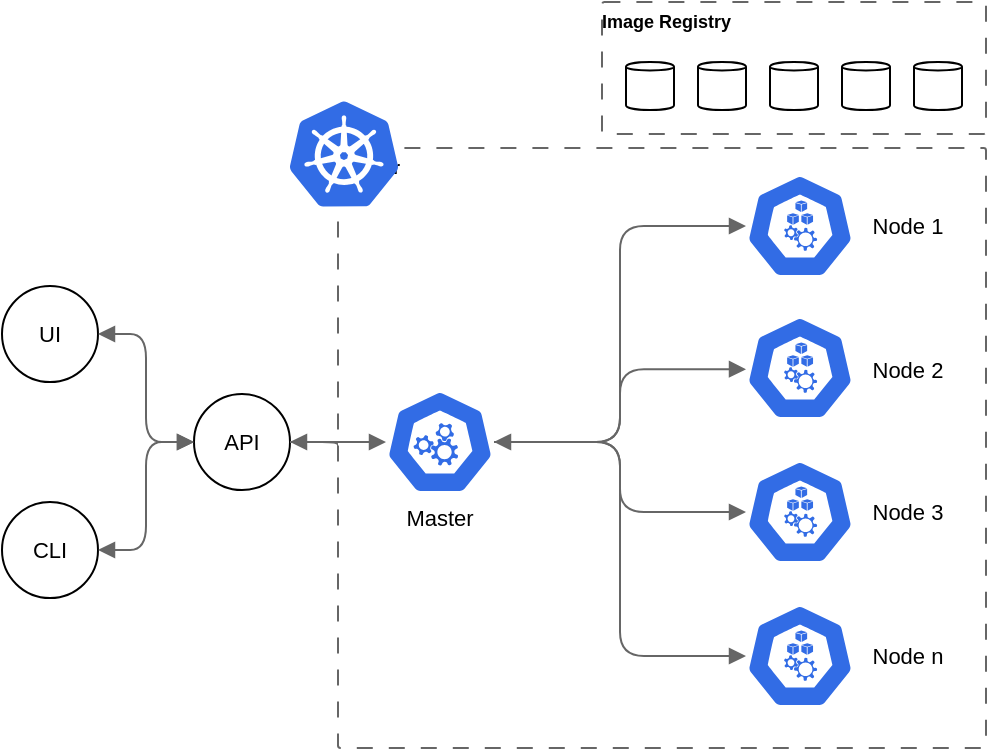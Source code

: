 <mxfile version="13.6.2" type="github" pages="3">
  <diagram id="JOhjr3Lfif6WvJtH822z" name="Cluster">
    <mxGraphModel dx="1045" dy="773" grid="1" gridSize="10" guides="1" tooltips="1" connect="1" arrows="1" fold="1" page="1" pageScale="1" pageWidth="827" pageHeight="1169" math="0" shadow="0">
      <root>
        <mxCell id="0" />
        <mxCell id="1" parent="0" />
        <UserObject label="" lucidchartObjectId="TRJpk5~NUhsv" id="7WA0bSK7KaruBprr8sJD-32">
          <mxCell style="html=1;jettySize=18;fontSize=11;strokeColor=#666666;strokeOpacity=100;rounded=1;arcSize=24;edgeStyle=orthogonalEdgeStyle;startArrow=block;endFill=1;;endArrow=block;endFill=1;;exitX=1.013;exitY=0.5;exitPerimeter=1;entryX=0.014;entryY=0.555;entryPerimeter=1;" edge="1" parent="1" source="7WA0bSK7KaruBprr8sJD-57" target="7WA0bSK7KaruBprr8sJD-42">
            <mxGeometry width="100" height="100" relative="1" as="geometry">
              <Array as="points" />
            </mxGeometry>
          </mxCell>
        </UserObject>
        <mxCell id="7WA0bSK7KaruBprr8sJD-33" value="" style="group;dropTarget=0;" vertex="1" parent="1">
          <mxGeometry x="440" y="140" width="192" height="66" as="geometry" />
        </mxCell>
        <UserObject label="Image Registry" lucidchartObjectId="zMJpkAQlaZlX" id="7WA0bSK7KaruBprr8sJD-34">
          <mxCell style="html=1;whiteSpace=wrap;fontSize=9;fontColor=#000000;fontStyle=1;align=left;spacing=0;verticalAlign=top;strokeColor=#666666;strokeOpacity=100;fillOpacity=100;rounded=1;absoluteArcSize=1;arcSize=2.4;fillColor=#ffffff;dashed=1;dashPattern=8 8;" vertex="1" zOrder="1" parent="7WA0bSK7KaruBprr8sJD-33">
            <mxGeometry width="192" height="66" as="geometry" />
          </mxCell>
        </UserObject>
        <UserObject label="" lucidchartObjectId="APJpi1zEZkCo" id="7WA0bSK7KaruBprr8sJD-35">
          <mxCell style="html=1;whiteSpace=wrap;shape=cylinder;size=0.1;anchorPointDirection=0;boundedLbl=1;;fontSize=11;spacing=3;strokeOpacity=100;" vertex="1" zOrder="2" parent="7WA0bSK7KaruBprr8sJD-33">
            <mxGeometry x="12" y="30" width="24" height="24" as="geometry" />
          </mxCell>
        </UserObject>
        <UserObject label="" lucidchartObjectId="6PJpaTvGZrqx" id="7WA0bSK7KaruBprr8sJD-36">
          <mxCell style="html=1;whiteSpace=wrap;shape=cylinder;size=0.1;anchorPointDirection=0;boundedLbl=1;;fontSize=11;spacing=3;strokeOpacity=100;" vertex="1" zOrder="3" parent="7WA0bSK7KaruBprr8sJD-33">
            <mxGeometry x="48" y="30" width="24" height="24" as="geometry" />
          </mxCell>
        </UserObject>
        <UserObject label="" lucidchartObjectId="8PJpG4lbnV4t" id="7WA0bSK7KaruBprr8sJD-37">
          <mxCell style="html=1;whiteSpace=wrap;shape=cylinder;size=0.1;anchorPointDirection=0;boundedLbl=1;;fontSize=11;spacing=3;strokeOpacity=100;" vertex="1" zOrder="4" parent="7WA0bSK7KaruBprr8sJD-33">
            <mxGeometry x="84" y="30" width="24" height="24" as="geometry" />
          </mxCell>
        </UserObject>
        <UserObject label="" lucidchartObjectId="-PJpPQWk1_~T" id="7WA0bSK7KaruBprr8sJD-38">
          <mxCell style="html=1;whiteSpace=wrap;shape=cylinder;size=0.1;anchorPointDirection=0;boundedLbl=1;;fontSize=11;spacing=3;strokeOpacity=100;" vertex="1" zOrder="5" parent="7WA0bSK7KaruBprr8sJD-33">
            <mxGeometry x="120" y="30" width="24" height="24" as="geometry" />
          </mxCell>
        </UserObject>
        <UserObject label="" lucidchartObjectId="aQJpt1hcKGdF" id="7WA0bSK7KaruBprr8sJD-39">
          <mxCell style="html=1;whiteSpace=wrap;shape=cylinder;size=0.1;anchorPointDirection=0;boundedLbl=1;;fontSize=11;spacing=3;strokeOpacity=100;" vertex="1" zOrder="6" parent="7WA0bSK7KaruBprr8sJD-33">
            <mxGeometry x="156" y="30" width="24" height="24" as="geometry" />
          </mxCell>
        </UserObject>
        <mxCell id="7WA0bSK7KaruBprr8sJD-40" value="" style="group;dropTarget=0;" vertex="1" parent="1">
          <mxGeometry x="284" y="189" width="348" height="324" as="geometry" />
        </mxCell>
        <UserObject label="          Cluster" lucidchartObjectId="hDJpae9wXbiD" id="7WA0bSK7KaruBprr8sJD-41">
          <mxCell style="html=1;whiteSpace=wrap;fontSize=9;fontColor=#000000;fontStyle=1;align=left;spacing=0;verticalAlign=top;strokeColor=#666666;strokeOpacity=100;fillOpacity=100;rounded=1;absoluteArcSize=1;arcSize=2.4;fillColor=#ffffff;dashed=1;dashPattern=8 8;" vertex="1" zOrder="34.188" parent="7WA0bSK7KaruBprr8sJD-40">
            <mxGeometry x="24" y="24" width="324" height="300" as="geometry" />
          </mxCell>
        </UserObject>
        <UserObject label="Master" lucidchartObjectId="zHtp-mrmI8O2" id="7WA0bSK7KaruBprr8sJD-42">
          <mxCell style="html=1;whiteSpace=wrap;html=1;verticalLabelPosition=bottom;verticalAlign=top;strokeColor=none;shape=mxgraph.kubernetes.icon;prIcon=master;fontSize=11;fontColor=#000000;spacing=0;strokeOpacity=100;fillColor=#326ce5;" vertex="1" zOrder="34.375" parent="7WA0bSK7KaruBprr8sJD-40">
            <mxGeometry x="48" y="144" width="54" height="54" as="geometry" />
          </mxCell>
        </UserObject>
        <UserObject label="" lucidchartObjectId="KHtp.beut2pS" id="7WA0bSK7KaruBprr8sJD-43">
          <mxCell style="html=1;whiteSpace=wrap;html=1;verticalLabelPosition=bottom;verticalAlign=top;strokeColor=none;shape=mxgraph.kubernetes.icon;prIcon=node;fontSize=11;spacing=0;strokeOpacity=100;fillColor=#326ce5;" vertex="1" zOrder="34.562" parent="7WA0bSK7KaruBprr8sJD-40">
            <mxGeometry x="228" y="36" width="54" height="54" as="geometry" />
          </mxCell>
        </UserObject>
        <UserObject label="" lucidchartObjectId="MHtpjBz_C8dp" id="7WA0bSK7KaruBprr8sJD-44">
          <mxCell style="html=1;whiteSpace=wrap;html=1;verticalLabelPosition=bottom;verticalAlign=top;strokeColor=none;shape=mxgraph.kubernetes.icon;prIcon=node;fontSize=11;spacing=0;strokeOpacity=100;fillColor=#326ce5;" vertex="1" zOrder="34.75" parent="7WA0bSK7KaruBprr8sJD-40">
            <mxGeometry x="228" y="107" width="54" height="54" as="geometry" />
          </mxCell>
        </UserObject>
        <UserObject label="" lucidchartObjectId="THtpI1unQKGh" id="7WA0bSK7KaruBprr8sJD-45">
          <mxCell style="html=1;whiteSpace=wrap;html=1;verticalLabelPosition=bottom;verticalAlign=top;strokeColor=none;shape=mxgraph.kubernetes.icon;prIcon=node;fontSize=11;spacing=0;strokeOpacity=100;fillColor=#326ce5;" vertex="1" zOrder="34.938" parent="7WA0bSK7KaruBprr8sJD-40">
            <mxGeometry x="228" y="179" width="54" height="54" as="geometry" />
          </mxCell>
        </UserObject>
        <UserObject label="" lucidchartObjectId="ZHtpbuuVMzPv" id="7WA0bSK7KaruBprr8sJD-46">
          <mxCell style="html=1;whiteSpace=wrap;html=1;verticalLabelPosition=bottom;verticalAlign=top;strokeColor=none;shape=mxgraph.kubernetes.icon;prIcon=node;fontSize=11;spacing=0;strokeOpacity=100;fillColor=#326ce5;" vertex="1" zOrder="35.125" parent="7WA0bSK7KaruBprr8sJD-40">
            <mxGeometry x="228" y="251" width="54" height="54" as="geometry" />
          </mxCell>
        </UserObject>
        <UserObject label="" lucidchartObjectId="oKtpfC1CBBx-" id="7WA0bSK7KaruBprr8sJD-47">
          <mxCell style="html=1;whiteSpace=wrap;aspect=fixed;html=1;align=center;image;image=img/lib/mscae/Kubernetes.svg;fontSize=11;spacing=0;strokeOpacity=100;fillColor=#326ce5;" vertex="1" zOrder="36.062" parent="7WA0bSK7KaruBprr8sJD-40">
            <mxGeometry width="54" height="54" as="geometry" />
          </mxCell>
        </UserObject>
        <UserObject label="Node 1" lucidchartObjectId="RKJpvu0ciR.q" id="7WA0bSK7KaruBprr8sJD-48">
          <mxCell style="html=1;whiteSpace=wrap;;fontSize=11;fontColor=#000000;spacing=3;strokeOpacity=0;fillOpacity=0;fillColor=#ffffff;" vertex="1" zOrder="36.25" parent="7WA0bSK7KaruBprr8sJD-40">
            <mxGeometry x="282" y="45" width="54" height="36" as="geometry" />
          </mxCell>
        </UserObject>
        <UserObject label="Node 2" lucidchartObjectId="-KJp4UH4CZ2P" id="7WA0bSK7KaruBprr8sJD-49">
          <mxCell style="html=1;whiteSpace=wrap;;fontSize=11;fontColor=#000000;spacing=3;strokeOpacity=0;fillOpacity=0;fillColor=#ffffff;" vertex="1" zOrder="36.438" parent="7WA0bSK7KaruBprr8sJD-40">
            <mxGeometry x="282" y="117" width="54" height="36" as="geometry" />
          </mxCell>
        </UserObject>
        <UserObject label="Node 3" lucidchartObjectId="dLJpw47FRdbF" id="7WA0bSK7KaruBprr8sJD-50">
          <mxCell style="html=1;whiteSpace=wrap;;fontSize=11;fontColor=#000000;spacing=3;strokeOpacity=0;fillOpacity=0;fillColor=#ffffff;" vertex="1" zOrder="36.625" parent="7WA0bSK7KaruBprr8sJD-40">
            <mxGeometry x="282" y="188" width="54" height="36" as="geometry" />
          </mxCell>
        </UserObject>
        <UserObject label="Node n" lucidchartObjectId="kLJplEm3OvUf" id="7WA0bSK7KaruBprr8sJD-51">
          <mxCell style="html=1;whiteSpace=wrap;;fontSize=11;fontColor=#000000;spacing=3;strokeOpacity=0;fillOpacity=0;fillColor=#ffffff;" vertex="1" zOrder="36.812" parent="7WA0bSK7KaruBprr8sJD-40">
            <mxGeometry x="282" y="260" width="54" height="36" as="geometry" />
          </mxCell>
        </UserObject>
        <UserObject label="" lucidchartObjectId="pJtpK7apb8t0" id="7WA0bSK7KaruBprr8sJD-52">
          <mxCell style="html=1;jettySize=18;fontSize=11;strokeColor=#666666;strokeOpacity=100;rounded=1;arcSize=24;edgeStyle=orthogonalEdgeStyle;startArrow=none;;endArrow=block;endFill=1;;exitX=0.974;exitY=0.5;exitPerimeter=1;entryX=0.026;entryY=0.5;entryPerimeter=1;" edge="1" parent="7WA0bSK7KaruBprr8sJD-40" source="7WA0bSK7KaruBprr8sJD-42" target="7WA0bSK7KaruBprr8sJD-43">
            <mxGeometry width="100" height="100" relative="1" as="geometry">
              <Array as="points" />
            </mxGeometry>
          </mxCell>
        </UserObject>
        <UserObject label="" lucidchartObjectId="tJtpZrGkem~d" id="7WA0bSK7KaruBprr8sJD-53">
          <mxCell style="html=1;jettySize=18;fontSize=11;strokeColor=#666666;strokeOpacity=100;rounded=1;arcSize=24;edgeStyle=orthogonalEdgeStyle;startArrow=none;;endArrow=block;endFill=1;;exitX=0.974;exitY=0.5;exitPerimeter=1;entryX=0.026;entryY=0.5;entryPerimeter=1;" edge="1" parent="7WA0bSK7KaruBprr8sJD-40" source="7WA0bSK7KaruBprr8sJD-42" target="7WA0bSK7KaruBprr8sJD-46">
            <mxGeometry width="100" height="100" relative="1" as="geometry">
              <Array as="points" />
            </mxGeometry>
          </mxCell>
        </UserObject>
        <UserObject label="" lucidchartObjectId="zJtp.fug0KCa" id="7WA0bSK7KaruBprr8sJD-54">
          <mxCell style="html=1;jettySize=18;fontSize=11;strokeColor=#666666;strokeOpacity=100;rounded=1;arcSize=24;edgeStyle=orthogonalEdgeStyle;startArrow=none;;endArrow=block;endFill=1;;exitX=0.974;exitY=0.5;exitPerimeter=1;entryX=0.024;entryY=0.511;entryPerimeter=1;" edge="1" parent="7WA0bSK7KaruBprr8sJD-40" source="7WA0bSK7KaruBprr8sJD-42" target="7WA0bSK7KaruBprr8sJD-44">
            <mxGeometry width="100" height="100" relative="1" as="geometry">
              <Array as="points" />
            </mxGeometry>
          </mxCell>
        </UserObject>
        <UserObject label="" lucidchartObjectId="DJtpYOTam2di" id="7WA0bSK7KaruBprr8sJD-55">
          <mxCell style="html=1;jettySize=18;fontSize=11;strokeColor=#666666;strokeOpacity=100;rounded=1;arcSize=24;edgeStyle=orthogonalEdgeStyle;startArrow=block;endFill=1;;endArrow=block;endFill=1;;exitX=0.974;exitY=0.5;exitPerimeter=1;entryX=0.026;entryY=0.5;entryPerimeter=1;" edge="1" parent="7WA0bSK7KaruBprr8sJD-40" source="7WA0bSK7KaruBprr8sJD-42" target="7WA0bSK7KaruBprr8sJD-45">
            <mxGeometry width="100" height="100" relative="1" as="geometry">
              <Array as="points" />
            </mxGeometry>
          </mxCell>
        </UserObject>
        <mxCell id="7WA0bSK7KaruBprr8sJD-56" value="" style="group;dropTarget=0;" vertex="1" parent="1">
          <mxGeometry x="140" y="282" width="144" height="156" as="geometry" />
        </mxCell>
        <UserObject label="API" lucidchartObjectId="cRJpIM-K7tqe" id="7WA0bSK7KaruBprr8sJD-57">
          <mxCell style="html=1;whiteSpace=wrap;ellipse;fontSize=11;fontColor=#000000;spacing=3;strokeOpacity=100;" vertex="1" zOrder="25" parent="7WA0bSK7KaruBprr8sJD-56">
            <mxGeometry x="96" y="54" width="48" height="48" as="geometry" />
          </mxCell>
        </UserObject>
        <UserObject label="CLI" lucidchartObjectId="OSJpoSZvVDsX" id="7WA0bSK7KaruBprr8sJD-58">
          <mxCell style="html=1;whiteSpace=wrap;ellipse;fontSize=11;fontColor=#000000;spacing=3;strokeOpacity=100;" vertex="1" zOrder="30" parent="7WA0bSK7KaruBprr8sJD-56">
            <mxGeometry y="108" width="48" height="48" as="geometry" />
          </mxCell>
        </UserObject>
        <UserObject label="UI" lucidchartObjectId="0SJpCO2yBjn5" id="7WA0bSK7KaruBprr8sJD-59">
          <mxCell style="html=1;whiteSpace=wrap;ellipse;fontSize=11;fontColor=#000000;spacing=3;strokeOpacity=100;" vertex="1" zOrder="31" parent="7WA0bSK7KaruBprr8sJD-56">
            <mxGeometry width="48" height="48" as="geometry" />
          </mxCell>
        </UserObject>
        <UserObject label="" lucidchartObjectId="kTJp8uRZ4zXm" id="7WA0bSK7KaruBprr8sJD-60">
          <mxCell style="html=1;jettySize=18;fontSize=11;strokeColor=#666666;strokeOpacity=100;rounded=1;arcSize=24;edgeStyle=orthogonalEdgeStyle;startArrow=block;endFill=1;;endArrow=block;endFill=1;;exitX=-0.013;exitY=0.5;exitPerimeter=1;entryX=1.013;entryY=0.5;entryPerimeter=1;" edge="1" parent="7WA0bSK7KaruBprr8sJD-56" source="7WA0bSK7KaruBprr8sJD-57" target="7WA0bSK7KaruBprr8sJD-58">
            <mxGeometry width="100" height="100" relative="1" as="geometry">
              <Array as="points" />
            </mxGeometry>
          </mxCell>
        </UserObject>
        <UserObject label="" lucidchartObjectId="mTJpp8et3~qI" id="7WA0bSK7KaruBprr8sJD-61">
          <mxCell style="html=1;jettySize=18;fontSize=11;strokeColor=#666666;strokeOpacity=100;rounded=1;arcSize=24;edgeStyle=orthogonalEdgeStyle;startArrow=block;endFill=1;;endArrow=block;endFill=1;;exitX=1.013;exitY=0.5;exitPerimeter=1;entryX=-0.013;entryY=0.5;entryPerimeter=1;" edge="1" parent="7WA0bSK7KaruBprr8sJD-56" source="7WA0bSK7KaruBprr8sJD-59" target="7WA0bSK7KaruBprr8sJD-57">
            <mxGeometry width="100" height="100" relative="1" as="geometry">
              <Array as="points" />
            </mxGeometry>
          </mxCell>
        </UserObject>
        <UserObject label="" lucidchartObjectId="f0Jp02y5I-tM" id="7WA0bSK7KaruBprr8sJD-62">
          <mxCell style="html=1;jettySize=18;fontSize=11;strokeColor=#666666;strokeOpacity=100;rounded=1;arcSize=24;edgeStyle=orthogonalEdgeStyle;startArrow=none;;endArrow=block;endFill=1;;exitX=1.013;exitY=0.5;exitPerimeter=1;entryX=0.026;entryY=0.5;entryPerimeter=1;" edge="1" parent="1" source="7WA0bSK7KaruBprr8sJD-57" target="7WA0bSK7KaruBprr8sJD-42">
            <mxGeometry width="100" height="100" relative="1" as="geometry">
              <Array as="points" />
            </mxGeometry>
          </mxCell>
        </UserObject>
      </root>
    </mxGraphModel>
  </diagram>
  <diagram id="6ys7P_m5iAT2q0WwqyW2" name="Master">
    <mxGraphModel dx="1045" dy="773" grid="1" gridSize="10" guides="1" tooltips="1" connect="1" arrows="1" fold="1" page="1" pageScale="1" pageWidth="827" pageHeight="1169" math="0" shadow="0">
      <root>
        <mxCell id="8VIcNA9ekaRC99hyDkzf-0" />
        <mxCell id="8VIcNA9ekaRC99hyDkzf-1" parent="8VIcNA9ekaRC99hyDkzf-0" />
        <UserObject label="          Kubernetes Master" lucidchartObjectId="b2Jpsd~ASpOJ" id="8VIcNA9ekaRC99hyDkzf-2">
          <mxCell style="html=1;whiteSpace=wrap;fontSize=9;fontColor=#000000;fontStyle=1;align=left;spacing=0;verticalAlign=top;strokeColor=#666666;strokeOpacity=100;fillOpacity=100;rounded=1;absoluteArcSize=1;arcSize=2.4;fillColor=#ffffff;dashed=1;dashPattern=8 8;" vertex="1" zOrder="0" parent="8VIcNA9ekaRC99hyDkzf-1">
            <mxGeometry x="204" y="90" width="324" height="300" as="geometry" />
          </mxCell>
        </UserObject>
        <UserObject label="etcd" lucidchartObjectId="HLtpJ_9mujyt" id="8VIcNA9ekaRC99hyDkzf-3">
          <mxCell style="html=1;whiteSpace=wrap;html=1;verticalLabelPosition=bottom;verticalAlign=top;strokeColor=none;shape=mxgraph.kubernetes.icon;prIcon=etcd;fontSize=11;fontColor=#000000;spacing=0;strokeOpacity=100;fillColor=#326ce5;" vertex="1" zOrder="3" parent="8VIcNA9ekaRC99hyDkzf-1">
            <mxGeometry x="234" y="300" width="54" height="54" as="geometry" />
          </mxCell>
        </UserObject>
        <UserObject label="" lucidchartObjectId="HLtpoNveu2c9" id="8VIcNA9ekaRC99hyDkzf-4">
          <mxCell style="html=1;whiteSpace=wrap;html=1;verticalLabelPosition=bottom;verticalAlign=top;strokeColor=none;shape=mxgraph.kubernetes.icon;prIcon=api;fontSize=11;spacing=0;strokeOpacity=100;fillColor=#326ce5;" vertex="1" zOrder="5" parent="8VIcNA9ekaRC99hyDkzf-1">
            <mxGeometry x="339" y="213" width="54" height="54" as="geometry" />
          </mxCell>
        </UserObject>
        <UserObject label="Kube-Controller Manager" lucidchartObjectId="HLtpF03E5ouQ" id="8VIcNA9ekaRC99hyDkzf-5">
          <mxCell style="html=1;whiteSpace=wrap;html=1;verticalLabelPosition=bottom;verticalAlign=top;strokeColor=none;shape=mxgraph.kubernetes.icon;prIcon=c_m;fontSize=11;fontColor=#000000;spacing=0;strokeOpacity=100;fillColor=#326ce5;" vertex="1" zOrder="6" parent="8VIcNA9ekaRC99hyDkzf-1">
            <mxGeometry x="234" y="132" width="54" height="54" as="geometry" />
          </mxCell>
        </UserObject>
        <UserObject label="Scheduler" lucidchartObjectId="HLtp3V4tM3Vz" id="8VIcNA9ekaRC99hyDkzf-6">
          <mxCell style="html=1;whiteSpace=wrap;html=1;verticalLabelPosition=bottom;verticalAlign=top;strokeColor=none;shape=mxgraph.kubernetes.icon;prIcon=sched;fontSize=11;fontColor=#000000;spacing=0;strokeOpacity=100;fillColor=#326ce5;" vertex="1" zOrder="7" parent="8VIcNA9ekaRC99hyDkzf-1">
            <mxGeometry x="444" y="300" width="54" height="54" as="geometry" />
          </mxCell>
        </UserObject>
        <UserObject label="Cloud-Controller Manager" lucidchartObjectId="HLtp6tXtL470" id="8VIcNA9ekaRC99hyDkzf-7">
          <mxCell style="html=1;whiteSpace=wrap;html=1;verticalLabelPosition=bottom;verticalAlign=top;strokeColor=none;shape=mxgraph.kubernetes.icon;prIcon=c_c_m;fontSize=11;fontColor=#000000;spacing=0;strokeOpacity=100;fillColor=#326ce5;" vertex="1" zOrder="47" parent="8VIcNA9ekaRC99hyDkzf-1">
            <mxGeometry x="442" y="132" width="54" height="54" as="geometry" />
          </mxCell>
        </UserObject>
        <UserObject label="" lucidchartObjectId="b2Jp33Yq_cGl" id="8VIcNA9ekaRC99hyDkzf-8">
          <mxCell style="html=1;jettySize=18;fontSize=11;strokeColor=#666666;strokeOpacity=100;rounded=1;arcSize=24;edgeStyle=orthogonalEdgeStyle;startArrow=block;endFill=1;;endArrow=block;endFill=1;;exitX=1.013;exitY=0.5;exitPerimeter=1;entryX=0.026;entryY=0.5;entryPerimeter=1;" edge="1" parent="8VIcNA9ekaRC99hyDkzf-1" source="8VIcNA9ekaRC99hyDkzf-21" target="8VIcNA9ekaRC99hyDkzf-4">
            <mxGeometry width="100" height="100" relative="1" as="geometry">
              <Array as="points" />
            </mxGeometry>
          </mxCell>
        </UserObject>
        <UserObject label="" lucidchartObjectId="b2Jp-8~VEhUD" id="8VIcNA9ekaRC99hyDkzf-9">
          <mxCell style="html=1;whiteSpace=wrap;html=1;verticalLabelPosition=bottom;verticalAlign=top;strokeColor=none;shape=mxgraph.kubernetes.icon;prIcon=node;fontSize=11;spacing=0;strokeOpacity=100;fillColor=#326ce5;" vertex="1" zOrder="86.5" parent="8VIcNA9ekaRC99hyDkzf-1">
            <mxGeometry x="655" y="105" width="54" height="54" as="geometry" />
          </mxCell>
        </UserObject>
        <UserObject label="" lucidchartObjectId="b2JpXKJglHGe" id="8VIcNA9ekaRC99hyDkzf-10">
          <mxCell style="html=1;whiteSpace=wrap;html=1;verticalLabelPosition=bottom;verticalAlign=top;strokeColor=none;shape=mxgraph.kubernetes.icon;prIcon=node;fontSize=11;spacing=0;strokeOpacity=100;fillColor=#326ce5;" vertex="1" zOrder="87" parent="8VIcNA9ekaRC99hyDkzf-1">
            <mxGeometry x="655" y="177" width="54" height="54" as="geometry" />
          </mxCell>
        </UserObject>
        <UserObject label="" lucidchartObjectId="b2JpQcqh3rcb" id="8VIcNA9ekaRC99hyDkzf-11">
          <mxCell style="html=1;whiteSpace=wrap;html=1;verticalLabelPosition=bottom;verticalAlign=top;strokeColor=none;shape=mxgraph.kubernetes.icon;prIcon=node;fontSize=11;spacing=0;strokeOpacity=100;fillColor=#326ce5;" vertex="1" zOrder="87.5" parent="8VIcNA9ekaRC99hyDkzf-1">
            <mxGeometry x="655" y="249" width="54" height="54" as="geometry" />
          </mxCell>
        </UserObject>
        <UserObject label="" lucidchartObjectId="b2Jp-Yr-krKh" id="8VIcNA9ekaRC99hyDkzf-12">
          <mxCell style="html=1;whiteSpace=wrap;html=1;verticalLabelPosition=bottom;verticalAlign=top;strokeColor=none;shape=mxgraph.kubernetes.icon;prIcon=node;fontSize=11;spacing=0;strokeOpacity=100;fillColor=#326ce5;" vertex="1" zOrder="88" parent="8VIcNA9ekaRC99hyDkzf-1">
            <mxGeometry x="655" y="321" width="54" height="54" as="geometry" />
          </mxCell>
        </UserObject>
        <UserObject label="" lucidchartObjectId="b2JpxDFIWxxG" id="8VIcNA9ekaRC99hyDkzf-13">
          <mxCell style="html=1;jettySize=18;fontSize=11;strokeColor=#666666;strokeOpacity=100;rounded=1;arcSize=24;edgeStyle=orthogonalEdgeStyle;startArrow=none;;endArrow=block;endFill=1;;exitX=0.974;exitY=0.5;exitPerimeter=1;entryX=0.026;entryY=0.5;entryPerimeter=1;" edge="1" parent="8VIcNA9ekaRC99hyDkzf-1" source="8VIcNA9ekaRC99hyDkzf-4" target="8VIcNA9ekaRC99hyDkzf-9">
            <mxGeometry width="100" height="100" relative="1" as="geometry">
              <Array as="points" />
            </mxGeometry>
          </mxCell>
        </UserObject>
        <UserObject label="" lucidchartObjectId="b2JpH4MzNXPL" id="8VIcNA9ekaRC99hyDkzf-14">
          <mxCell style="html=1;jettySize=18;fontSize=11;strokeColor=#666666;strokeOpacity=100;rounded=1;arcSize=24;edgeStyle=orthogonalEdgeStyle;startArrow=none;;endArrow=block;endFill=1;;exitX=0.974;exitY=0.5;exitPerimeter=1;entryX=0.026;entryY=0.5;entryPerimeter=1;" edge="1" parent="8VIcNA9ekaRC99hyDkzf-1" source="8VIcNA9ekaRC99hyDkzf-4" target="8VIcNA9ekaRC99hyDkzf-12">
            <mxGeometry width="100" height="100" relative="1" as="geometry">
              <Array as="points" />
            </mxGeometry>
          </mxCell>
        </UserObject>
        <UserObject label="" lucidchartObjectId="b2Jp3~4hYYct" id="8VIcNA9ekaRC99hyDkzf-15">
          <mxCell style="html=1;jettySize=18;fontSize=11;strokeColor=#666666;strokeOpacity=100;rounded=1;arcSize=24;edgeStyle=orthogonalEdgeStyle;startArrow=none;;endArrow=block;endFill=1;;exitX=0.974;exitY=0.5;exitPerimeter=1;entryX=0.024;entryY=0.511;entryPerimeter=1;" edge="1" parent="8VIcNA9ekaRC99hyDkzf-1" source="8VIcNA9ekaRC99hyDkzf-4" target="8VIcNA9ekaRC99hyDkzf-10">
            <mxGeometry width="100" height="100" relative="1" as="geometry">
              <Array as="points" />
            </mxGeometry>
          </mxCell>
        </UserObject>
        <UserObject label="" lucidchartObjectId="b2JpBQS5T4kd" id="8VIcNA9ekaRC99hyDkzf-16">
          <mxCell style="html=1;jettySize=18;fontSize=11;strokeColor=#666666;strokeOpacity=100;rounded=1;arcSize=24;edgeStyle=orthogonalEdgeStyle;startArrow=block;endFill=1;;endArrow=block;endFill=1;;exitX=0.974;exitY=0.5;exitPerimeter=1;entryX=0.026;entryY=0.5;entryPerimeter=1;" edge="1" parent="8VIcNA9ekaRC99hyDkzf-1" source="8VIcNA9ekaRC99hyDkzf-4" target="8VIcNA9ekaRC99hyDkzf-11">
            <mxGeometry width="100" height="100" relative="1" as="geometry">
              <Array as="points" />
            </mxGeometry>
          </mxCell>
        </UserObject>
        <UserObject label="Node 1" lucidchartObjectId="b2JpQA4gwqIq" id="8VIcNA9ekaRC99hyDkzf-17">
          <mxCell style="html=1;whiteSpace=wrap;;fontSize=11;fontColor=#000000;spacing=3;strokeOpacity=0;fillOpacity=0;fillColor=#ffffff;" vertex="1" zOrder="91" parent="8VIcNA9ekaRC99hyDkzf-1">
            <mxGeometry x="709" y="114" width="54" height="36" as="geometry" />
          </mxCell>
        </UserObject>
        <UserObject label="Node 2" lucidchartObjectId="b2Jpl6-uo~qU" id="8VIcNA9ekaRC99hyDkzf-18">
          <mxCell style="html=1;whiteSpace=wrap;;fontSize=11;fontColor=#000000;spacing=3;strokeOpacity=0;fillOpacity=0;fillColor=#ffffff;" vertex="1" zOrder="91.5" parent="8VIcNA9ekaRC99hyDkzf-1">
            <mxGeometry x="709" y="186" width="54" height="36" as="geometry" />
          </mxCell>
        </UserObject>
        <UserObject label="Node 3" lucidchartObjectId="b2Jp-OX_CmdG" id="8VIcNA9ekaRC99hyDkzf-19">
          <mxCell style="html=1;whiteSpace=wrap;;fontSize=11;fontColor=#000000;spacing=3;strokeOpacity=0;fillOpacity=0;fillColor=#ffffff;" vertex="1" zOrder="92" parent="8VIcNA9ekaRC99hyDkzf-1">
            <mxGeometry x="709" y="258" width="54" height="36" as="geometry" />
          </mxCell>
        </UserObject>
        <UserObject label="Node n" lucidchartObjectId="b2Jp0qSOTyt5" id="8VIcNA9ekaRC99hyDkzf-20">
          <mxCell style="html=1;whiteSpace=wrap;;fontSize=11;fontColor=#000000;spacing=3;strokeOpacity=0;fillOpacity=0;fillColor=#ffffff;" vertex="1" zOrder="92.5" parent="8VIcNA9ekaRC99hyDkzf-1">
            <mxGeometry x="709" y="330" width="54" height="36" as="geometry" />
          </mxCell>
        </UserObject>
        <UserObject label="API" lucidchartObjectId="b2Jp~y7Xluoc" id="8VIcNA9ekaRC99hyDkzf-21">
          <mxCell style="html=1;whiteSpace=wrap;ellipse;fontSize=11;fontColor=#000000;spacing=3;strokeOpacity=100;" vertex="1" zOrder="92.714" parent="8VIcNA9ekaRC99hyDkzf-1">
            <mxGeometry x="109" y="216" width="48" height="48" as="geometry" />
          </mxCell>
        </UserObject>
        <UserObject label="CLI" lucidchartObjectId="b2JpOLGjkBfK" id="8VIcNA9ekaRC99hyDkzf-22">
          <mxCell style="html=1;whiteSpace=wrap;ellipse;fontSize=11;fontColor=#000000;spacing=3;strokeOpacity=100;" vertex="1" zOrder="92.929" parent="8VIcNA9ekaRC99hyDkzf-1">
            <mxGeometry x="12" y="270" width="48" height="48" as="geometry" />
          </mxCell>
        </UserObject>
        <UserObject label="UI" lucidchartObjectId="b2JpVfvy6onD" id="8VIcNA9ekaRC99hyDkzf-23">
          <mxCell style="html=1;whiteSpace=wrap;ellipse;fontSize=11;fontColor=#000000;spacing=3;strokeOpacity=100;" vertex="1" zOrder="93.143" parent="8VIcNA9ekaRC99hyDkzf-1">
            <mxGeometry x="13" y="162" width="48" height="48" as="geometry" />
          </mxCell>
        </UserObject>
        <UserObject label="" lucidchartObjectId="b2JpXL3nDu.R" id="8VIcNA9ekaRC99hyDkzf-24">
          <mxCell style="html=1;jettySize=18;fontSize=11;strokeColor=#666666;strokeOpacity=100;rounded=1;arcSize=24;edgeStyle=orthogonalEdgeStyle;startArrow=block;endFill=1;;endArrow=block;endFill=1;;exitX=-0.013;exitY=0.5;exitPerimeter=1;entryX=1.013;entryY=0.5;entryPerimeter=1;" edge="1" parent="8VIcNA9ekaRC99hyDkzf-1" source="8VIcNA9ekaRC99hyDkzf-21" target="8VIcNA9ekaRC99hyDkzf-22">
            <mxGeometry width="100" height="100" relative="1" as="geometry">
              <Array as="points" />
            </mxGeometry>
          </mxCell>
        </UserObject>
        <UserObject label="" lucidchartObjectId="b2Jp2vgYrN4~" id="8VIcNA9ekaRC99hyDkzf-25">
          <mxCell style="html=1;jettySize=18;fontSize=11;strokeColor=#666666;strokeOpacity=100;rounded=1;arcSize=24;edgeStyle=orthogonalEdgeStyle;startArrow=block;endFill=1;;endArrow=block;endFill=1;;exitX=1.013;exitY=0.5;exitPerimeter=1;entryX=-0.013;entryY=0.5;entryPerimeter=1;" edge="1" parent="8VIcNA9ekaRC99hyDkzf-1" source="8VIcNA9ekaRC99hyDkzf-23" target="8VIcNA9ekaRC99hyDkzf-21">
            <mxGeometry width="100" height="100" relative="1" as="geometry">
              <Array as="points" />
            </mxGeometry>
          </mxCell>
        </UserObject>
        <UserObject label="" lucidchartObjectId="g3JpLsSf2QEJ" id="8VIcNA9ekaRC99hyDkzf-26">
          <mxCell style="html=1;whiteSpace=wrap;html=1;verticalLabelPosition=bottom;verticalAlign=top;strokeColor=none;shape=mxgraph.kubernetes.icon;prIcon=master;fontSize=11;spacing=0;strokeOpacity=100;fillColor=#326ce5;" vertex="1" zOrder="94" parent="8VIcNA9ekaRC99hyDkzf-1">
            <mxGeometry x="180" y="72" width="54" height="54" as="geometry" />
          </mxCell>
        </UserObject>
        <mxCell id="8VIcNA9ekaRC99hyDkzf-27" value="" style="group;dropTarget=0;" vertex="1" parent="8VIcNA9ekaRC99hyDkzf-1">
          <mxGeometry x="468" y="20" width="84" height="48" as="geometry" />
        </mxCell>
        <UserObject label="" lucidchartObjectId="HLtpHJCOfuPN" id="8VIcNA9ekaRC99hyDkzf-28">
          <mxCell style="html=1;whiteSpace=wrap;strokeColor=none;shape=mxgraph.mscae.enterprise.internet;fontSize=11;spacing=0;strokeOpacity=100;fillOpacity=100;fillColor=#326ce5;" vertex="1" zOrder="8" parent="8VIcNA9ekaRC99hyDkzf-27">
            <mxGeometry width="84" height="48" as="geometry" />
          </mxCell>
        </UserObject>
        <UserObject label="Cloud" lucidchartObjectId="HLtpt6Zx4iF1" id="8VIcNA9ekaRC99hyDkzf-29">
          <mxCell style="html=1;whiteSpace=wrap;;fontSize=13;fontColor=#ffffff;fontStyle=1;spacing=3;strokeOpacity=0;fillOpacity=0;fillColor=#ffffff;" vertex="1" zOrder="9" parent="8VIcNA9ekaRC99hyDkzf-27">
            <mxGeometry x="6" y="24" width="73" height="17" as="geometry" />
          </mxCell>
        </UserObject>
        <UserObject label="API Server" lucidchartObjectId="N9JpE.SW4jO9" id="8VIcNA9ekaRC99hyDkzf-30">
          <mxCell style="html=1;whiteSpace=wrap;;fontSize=11;fontColor=#000000;spacing=3;strokeOpacity=0;fillOpacity=0;fillColor=#ffffff;" vertex="1" zOrder="97" parent="8VIcNA9ekaRC99hyDkzf-1">
            <mxGeometry x="384" y="240" width="72" height="36" as="geometry" />
          </mxCell>
        </UserObject>
        <UserObject label="" lucidchartObjectId="L-JpbylI1VwB" id="8VIcNA9ekaRC99hyDkzf-31">
          <mxCell style="html=1;jettySize=18;fontSize=11;strokeColor=#666666;strokeOpacity=100;rounded=1;arcSize=24;edgeStyle=orthogonalEdgeStyle;startArrow=none;;endArrow=block;endFill=1;;exitX=0.5;exitY=0.0;exitPerimeter=1;entryX=0.5;entryY=1.0;entryPerimeter=1;" edge="1" parent="8VIcNA9ekaRC99hyDkzf-1" source="8VIcNA9ekaRC99hyDkzf-7" target="8VIcNA9ekaRC99hyDkzf-28">
            <mxGeometry width="100" height="100" relative="1" as="geometry">
              <Array as="points" />
            </mxGeometry>
          </mxCell>
        </UserObject>
        <mxCell id="8VIcNA9ekaRC99hyDkzf-32" value="" style="group;dropTarget=0;" vertex="1" parent="8VIcNA9ekaRC99hyDkzf-1">
          <mxGeometry x="564" y="12" width="192" height="66" as="geometry" />
        </mxCell>
        <UserObject label="Image Registry" lucidchartObjectId="g_JpSm6~~BBT" id="8VIcNA9ekaRC99hyDkzf-33">
          <mxCell style="html=1;whiteSpace=wrap;fontSize=9;fontColor=#000000;fontStyle=1;align=left;spacing=0;verticalAlign=top;strokeColor=#666666;strokeOpacity=100;fillOpacity=100;rounded=1;absoluteArcSize=1;arcSize=2.4;fillColor=#ffffff;dashed=1;dashPattern=8 8;" vertex="1" zOrder="99" parent="8VIcNA9ekaRC99hyDkzf-32">
            <mxGeometry width="192" height="66" as="geometry" />
          </mxCell>
        </UserObject>
        <UserObject label="" lucidchartObjectId="g_Jpip_FQXuy" id="8VIcNA9ekaRC99hyDkzf-34">
          <mxCell style="html=1;whiteSpace=wrap;shape=cylinder;size=0.1;anchorPointDirection=0;boundedLbl=1;;fontSize=11;spacing=3;strokeOpacity=100;" vertex="1" zOrder="100" parent="8VIcNA9ekaRC99hyDkzf-32">
            <mxGeometry x="12" y="30" width="24" height="24" as="geometry" />
          </mxCell>
        </UserObject>
        <UserObject label="" lucidchartObjectId="g_JpW-kiCeGI" id="8VIcNA9ekaRC99hyDkzf-35">
          <mxCell style="html=1;whiteSpace=wrap;shape=cylinder;size=0.1;anchorPointDirection=0;boundedLbl=1;;fontSize=11;spacing=3;strokeOpacity=100;" vertex="1" zOrder="101" parent="8VIcNA9ekaRC99hyDkzf-32">
            <mxGeometry x="48" y="30" width="24" height="24" as="geometry" />
          </mxCell>
        </UserObject>
        <UserObject label="" lucidchartObjectId="g_JpnD45HIZQ" id="8VIcNA9ekaRC99hyDkzf-36">
          <mxCell style="html=1;whiteSpace=wrap;shape=cylinder;size=0.1;anchorPointDirection=0;boundedLbl=1;;fontSize=11;spacing=3;strokeOpacity=100;" vertex="1" zOrder="102" parent="8VIcNA9ekaRC99hyDkzf-32">
            <mxGeometry x="84" y="30" width="24" height="24" as="geometry" />
          </mxCell>
        </UserObject>
        <UserObject label="" lucidchartObjectId="g_JpolxDp2_t" id="8VIcNA9ekaRC99hyDkzf-37">
          <mxCell style="html=1;whiteSpace=wrap;shape=cylinder;size=0.1;anchorPointDirection=0;boundedLbl=1;;fontSize=11;spacing=3;strokeOpacity=100;" vertex="1" zOrder="103" parent="8VIcNA9ekaRC99hyDkzf-32">
            <mxGeometry x="120" y="30" width="24" height="24" as="geometry" />
          </mxCell>
        </UserObject>
        <UserObject label="" lucidchartObjectId="g_JpoGox.HN2" id="8VIcNA9ekaRC99hyDkzf-38">
          <mxCell style="html=1;whiteSpace=wrap;shape=cylinder;size=0.1;anchorPointDirection=0;boundedLbl=1;;fontSize=11;spacing=3;strokeOpacity=100;" vertex="1" zOrder="104" parent="8VIcNA9ekaRC99hyDkzf-32">
            <mxGeometry x="156" y="30" width="24" height="24" as="geometry" />
          </mxCell>
        </UserObject>
        <UserObject label="" lucidchartObjectId="M7OpF_5qwFGO" id="8VIcNA9ekaRC99hyDkzf-39">
          <mxCell style="html=1;jettySize=18;fontSize=11;strokeColor=#666666;strokeOpacity=100;rounded=1;arcSize=24;edgeStyle=orthogonalEdgeStyle;startArrow=block;endFill=1;;endArrow=block;endFill=1;;exitX=0.974;exitY=0.5;exitPerimeter=1;entryX=0.5;entryY=0.0;entryPerimeter=1;" edge="1" parent="8VIcNA9ekaRC99hyDkzf-1" source="8VIcNA9ekaRC99hyDkzf-5" target="8VIcNA9ekaRC99hyDkzf-4">
            <mxGeometry width="100" height="100" relative="1" as="geometry">
              <Array as="points" />
            </mxGeometry>
          </mxCell>
        </UserObject>
        <UserObject label="" lucidchartObjectId="T7Op2ulPHds1" id="8VIcNA9ekaRC99hyDkzf-40">
          <mxCell style="html=1;jettySize=18;fontSize=11;strokeColor=#666666;strokeOpacity=100;rounded=1;arcSize=24;edgeStyle=orthogonalEdgeStyle;startArrow=block;endFill=1;;endArrow=block;endFill=1;;exitX=0.026;exitY=0.5;exitPerimeter=1;entryX=0.5;entryY=0.0;entryPerimeter=1;" edge="1" parent="8VIcNA9ekaRC99hyDkzf-1" source="8VIcNA9ekaRC99hyDkzf-7" target="8VIcNA9ekaRC99hyDkzf-4">
            <mxGeometry width="100" height="100" relative="1" as="geometry">
              <Array as="points" />
            </mxGeometry>
          </mxCell>
        </UserObject>
        <UserObject label="" lucidchartObjectId="h8OpCVmQhO_E" id="8VIcNA9ekaRC99hyDkzf-41">
          <mxCell style="html=1;jettySize=18;fontSize=11;strokeColor=#666666;strokeOpacity=100;rounded=1;arcSize=24;edgeStyle=orthogonalEdgeStyle;startArrow=block;endFill=1;;endArrow=block;endFill=1;;exitX=0.974;exitY=0.5;exitPerimeter=1;entryX=0.5;entryY=1.0;entryPerimeter=1;" edge="1" parent="8VIcNA9ekaRC99hyDkzf-1" source="8VIcNA9ekaRC99hyDkzf-3" target="8VIcNA9ekaRC99hyDkzf-4">
            <mxGeometry width="100" height="100" relative="1" as="geometry">
              <Array as="points" />
            </mxGeometry>
          </mxCell>
        </UserObject>
        <UserObject label="" lucidchartObjectId="l8OpMYiOMO3b" id="8VIcNA9ekaRC99hyDkzf-42">
          <mxCell style="html=1;jettySize=18;fontSize=11;strokeColor=#666666;strokeOpacity=100;rounded=1;arcSize=24;edgeStyle=orthogonalEdgeStyle;startArrow=block;endFill=1;;endArrow=block;endFill=1;;exitX=0.026;exitY=0.5;exitPerimeter=1;entryX=0.5;entryY=1.0;entryPerimeter=1;" edge="1" parent="8VIcNA9ekaRC99hyDkzf-1" source="8VIcNA9ekaRC99hyDkzf-6" target="8VIcNA9ekaRC99hyDkzf-4">
            <mxGeometry width="100" height="100" relative="1" as="geometry">
              <Array as="points" />
            </mxGeometry>
          </mxCell>
        </UserObject>
      </root>
    </mxGraphModel>
  </diagram>
  <diagram id="zBuVUvRRjMVLtaPstl3k" name="Nodes">
    <mxGraphModel dx="1045" dy="773" grid="1" gridSize="10" guides="1" tooltips="1" connect="1" arrows="1" fold="1" page="1" pageScale="1" pageWidth="827" pageHeight="1169" math="0" shadow="0">
      <root>
        <mxCell id="qq8yjMe_3PI1J6OXcQlq-0" />
        <mxCell id="qq8yjMe_3PI1J6OXcQlq-1" parent="qq8yjMe_3PI1J6OXcQlq-0" />
        <UserObject label="           Nodes 1, 2, 3 .... n" lucidchartObjectId="MeKpGZuyyQIT" id="qq8yjMe_3PI1J6OXcQlq-2">
          <mxCell style="html=1;whiteSpace=wrap;fontSize=9;fontColor=#000000;fontStyle=1;align=left;spacing=0;verticalAlign=top;strokeColor=#666666;strokeOpacity=100;fillOpacity=100;rounded=1;absoluteArcSize=1;arcSize=2.4;fillColor=#ffffff;dashed=1;dashPattern=8 8;" vertex="1" zOrder="39" parent="qq8yjMe_3PI1J6OXcQlq-1">
            <mxGeometry x="139" y="96" width="267" height="318" as="geometry" />
          </mxCell>
        </UserObject>
        <mxCell id="qq8yjMe_3PI1J6OXcQlq-3" value="" style="group;dropTarget=0;" vertex="1" parent="qq8yjMe_3PI1J6OXcQlq-1">
          <mxGeometry x="214" y="12" width="192" height="66" as="geometry" />
        </mxCell>
        <UserObject label="Image Registry" lucidchartObjectId="MeKp.1cEpPaA" id="qq8yjMe_3PI1J6OXcQlq-4">
          <mxCell style="html=1;whiteSpace=wrap;fontSize=9;fontColor=#000000;fontStyle=1;align=left;spacing=0;verticalAlign=top;strokeColor=#666666;strokeOpacity=100;fillOpacity=100;rounded=1;absoluteArcSize=1;arcSize=2.4;fillColor=#ffffff;dashed=1;dashPattern=8 8;" vertex="1" zOrder="138" parent="qq8yjMe_3PI1J6OXcQlq-3">
            <mxGeometry width="192" height="66" as="geometry" />
          </mxCell>
        </UserObject>
        <UserObject label="" lucidchartObjectId="MeKpBlH3Hgsc" id="qq8yjMe_3PI1J6OXcQlq-5">
          <mxCell style="html=1;whiteSpace=wrap;shape=cylinder;size=0.1;anchorPointDirection=0;boundedLbl=1;;fontSize=11;spacing=3;strokeOpacity=100;" vertex="1" zOrder="139" parent="qq8yjMe_3PI1J6OXcQlq-3">
            <mxGeometry x="12" y="30" width="24" height="24" as="geometry" />
          </mxCell>
        </UserObject>
        <UserObject label="" lucidchartObjectId="MeKp5LtC0tYZ" id="qq8yjMe_3PI1J6OXcQlq-6">
          <mxCell style="html=1;whiteSpace=wrap;shape=cylinder;size=0.1;anchorPointDirection=0;boundedLbl=1;;fontSize=11;spacing=3;strokeOpacity=100;" vertex="1" zOrder="140" parent="qq8yjMe_3PI1J6OXcQlq-3">
            <mxGeometry x="48" y="30" width="24" height="24" as="geometry" />
          </mxCell>
        </UserObject>
        <UserObject label="" lucidchartObjectId="MeKphkQJh30I" id="qq8yjMe_3PI1J6OXcQlq-7">
          <mxCell style="html=1;whiteSpace=wrap;shape=cylinder;size=0.1;anchorPointDirection=0;boundedLbl=1;;fontSize=11;spacing=3;strokeOpacity=100;" vertex="1" zOrder="141" parent="qq8yjMe_3PI1J6OXcQlq-3">
            <mxGeometry x="84" y="30" width="24" height="24" as="geometry" />
          </mxCell>
        </UserObject>
        <UserObject label="" lucidchartObjectId="MeKpxY6om~Zg" id="qq8yjMe_3PI1J6OXcQlq-8">
          <mxCell style="html=1;whiteSpace=wrap;shape=cylinder;size=0.1;anchorPointDirection=0;boundedLbl=1;;fontSize=11;spacing=3;strokeOpacity=100;" vertex="1" zOrder="142" parent="qq8yjMe_3PI1J6OXcQlq-3">
            <mxGeometry x="120" y="30" width="24" height="24" as="geometry" />
          </mxCell>
        </UserObject>
        <UserObject label="" lucidchartObjectId="MeKp1~zu~0MN" id="qq8yjMe_3PI1J6OXcQlq-9">
          <mxCell style="html=1;whiteSpace=wrap;shape=cylinder;size=0.1;anchorPointDirection=0;boundedLbl=1;;fontSize=11;spacing=3;strokeOpacity=100;" vertex="1" zOrder="143" parent="qq8yjMe_3PI1J6OXcQlq-3">
            <mxGeometry x="156" y="30" width="24" height="24" as="geometry" />
          </mxCell>
        </UserObject>
        <UserObject label="" lucidchartObjectId="~eKpbatr~Q7T" id="qq8yjMe_3PI1J6OXcQlq-10">
          <mxCell style="html=1;whiteSpace=wrap;html=1;verticalLabelPosition=bottom;verticalAlign=top;strokeColor=none;shape=mxgraph.kubernetes.icon;prIcon=master;fontSize=11;spacing=0;strokeOpacity=100;fillColor=#326ce5;" vertex="1" zOrder="173" parent="qq8yjMe_3PI1J6OXcQlq-1">
            <mxGeometry x="12" y="219" width="54" height="54" as="geometry" />
          </mxCell>
        </UserObject>
        <UserObject label="" lucidchartObjectId="IRtpPcWoUq~0" id="qq8yjMe_3PI1J6OXcQlq-11">
          <mxCell style="html=1;whiteSpace=wrap;html=1;verticalLabelPosition=bottom;verticalAlign=top;strokeColor=none;shape=mxgraph.kubernetes.icon;prIcon=node;fontSize=11;spacing=0;strokeOpacity=100;fillColor=#326ce5;" vertex="1" zOrder="174" parent="qq8yjMe_3PI1J6OXcQlq-1">
            <mxGeometry x="115" y="78" width="54" height="54" as="geometry" />
          </mxCell>
        </UserObject>
        <UserObject label="Kubelet" lucidchartObjectId="PfKpES0U3GH5" id="qq8yjMe_3PI1J6OXcQlq-12">
          <mxCell style="html=1;whiteSpace=wrap;html=1;verticalLabelPosition=bottom;verticalAlign=top;strokeColor=none;shape=mxgraph.kubernetes.icon;prIcon=kubelet;fontSize=11;fontColor=#000000;spacing=0;strokeOpacity=100;fillColor=#326ce5;" vertex="1" zOrder="175" parent="qq8yjMe_3PI1J6OXcQlq-1">
            <mxGeometry x="163" y="162" width="54" height="54" as="geometry" />
          </mxCell>
        </UserObject>
        <UserObject label="Kube-proxy" lucidchartObjectId="IRtpkPPvMu1H" id="qq8yjMe_3PI1J6OXcQlq-13">
          <mxCell style="html=1;whiteSpace=wrap;html=1;verticalLabelPosition=bottom;verticalAlign=top;strokeColor=none;shape=mxgraph.kubernetes.icon;prIcon=node;fontSize=11;fontColor=#000000;spacing=0;strokeOpacity=100;fillColor=#326ce5;" vertex="1" zOrder="176" parent="qq8yjMe_3PI1J6OXcQlq-1">
            <mxGeometry x="163" y="282" width="54" height="54" as="geometry" />
          </mxCell>
        </UserObject>
        <UserObject label="Container Runtime" lucidchartObjectId="ihKpgZLnB~vS" id="qq8yjMe_3PI1J6OXcQlq-14">
          <mxCell style="html=1;whiteSpace=wrap;fontSize=9;fontColor=#000000;fontStyle=1;align=left;spacing=0;verticalAlign=top;strokeColor=#666666;strokeOpacity=100;fillOpacity=100;rounded=1;absoluteArcSize=1;arcSize=2.4;fillColor=#ffffff;dashed=1;dashPattern=8 8;" vertex="1" zOrder="177" parent="qq8yjMe_3PI1J6OXcQlq-1">
            <mxGeometry x="247" y="132" width="149" height="270" as="geometry" />
          </mxCell>
        </UserObject>
        <UserObject label="" lucidchartObjectId="FhKpexEVxMk9" id="qq8yjMe_3PI1J6OXcQlq-15">
          <mxCell style="html=1;jettySize=18;fontSize=11;strokeColor=#666666;strokeOpacity=100;rounded=1;arcSize=24;edgeStyle=orthogonalEdgeStyle;startArrow=block;endFill=1;;endArrow=block;endFill=1;;exitX=0.974;exitY=0.5;exitPerimeter=1;entryX=0.026;entryY=0.5;entryPerimeter=1;" edge="1" parent="qq8yjMe_3PI1J6OXcQlq-1" source="qq8yjMe_3PI1J6OXcQlq-10" target="qq8yjMe_3PI1J6OXcQlq-12">
            <mxGeometry width="100" height="100" relative="1" as="geometry">
              <Array as="points" />
            </mxGeometry>
          </mxCell>
        </UserObject>
        <UserObject label="" lucidchartObjectId="NhKpreXc0GcN" id="qq8yjMe_3PI1J6OXcQlq-16">
          <mxCell style="html=1;jettySize=18;fontSize=11;strokeColor=#666666;strokeOpacity=100;rounded=1;arcSize=24;edgeStyle=orthogonalEdgeStyle;startArrow=none;;endArrow=block;endFill=1;;exitX=0.974;exitY=0.5;exitPerimeter=1;entryX=0.026;entryY=0.5;entryPerimeter=1;" edge="1" parent="qq8yjMe_3PI1J6OXcQlq-1" source="qq8yjMe_3PI1J6OXcQlq-10" target="qq8yjMe_3PI1J6OXcQlq-13">
            <mxGeometry width="100" height="100" relative="1" as="geometry">
              <Array as="points" />
            </mxGeometry>
          </mxCell>
        </UserObject>
        <UserObject label="Pod" lucidchartObjectId="6TtptIlRFXfs" id="qq8yjMe_3PI1J6OXcQlq-17">
          <mxCell style="html=1;whiteSpace=wrap;html=1;verticalLabelPosition=bottom;verticalAlign=top;strokeColor=none;shape=mxgraph.kubernetes.icon;prIcon=pod;fontSize=11;fontColor=#000000;spacing=0;strokeOpacity=100;fillColor=#326ce5;" vertex="1" zOrder="181" parent="qq8yjMe_3PI1J6OXcQlq-1">
            <mxGeometry x="262" y="162" width="54" height="54" as="geometry" />
          </mxCell>
        </UserObject>
        <UserObject label="Pod" lucidchartObjectId="AiKp02VWNwfV" id="qq8yjMe_3PI1J6OXcQlq-18">
          <mxCell style="html=1;whiteSpace=wrap;html=1;verticalLabelPosition=bottom;verticalAlign=top;strokeColor=none;shape=mxgraph.kubernetes.icon;prIcon=pod;fontSize=11;fontColor=#000000;spacing=0;strokeOpacity=100;fillColor=#326ce5;" vertex="1" zOrder="182" parent="qq8yjMe_3PI1J6OXcQlq-1">
            <mxGeometry x="331" y="162" width="54" height="54" as="geometry" />
          </mxCell>
        </UserObject>
        <UserObject label="Pod" lucidchartObjectId="mjKppu4gtTN1" id="qq8yjMe_3PI1J6OXcQlq-19">
          <mxCell style="html=1;whiteSpace=wrap;html=1;verticalLabelPosition=bottom;verticalAlign=top;strokeColor=none;shape=mxgraph.kubernetes.icon;prIcon=pod;fontSize=11;fontColor=#000000;spacing=0;strokeOpacity=100;fillColor=#326ce5;" vertex="1" zOrder="184" parent="qq8yjMe_3PI1J6OXcQlq-1">
            <mxGeometry x="262" y="240" width="54" height="54" as="geometry" />
          </mxCell>
        </UserObject>
        <UserObject label="Pod" lucidchartObjectId="pjKpouZBAHfC" id="qq8yjMe_3PI1J6OXcQlq-20">
          <mxCell style="html=1;whiteSpace=wrap;html=1;verticalLabelPosition=bottom;verticalAlign=top;strokeColor=none;shape=mxgraph.kubernetes.icon;prIcon=pod;fontSize=11;fontColor=#000000;spacing=0;strokeOpacity=100;fillColor=#326ce5;" vertex="1" zOrder="185" parent="qq8yjMe_3PI1J6OXcQlq-1">
            <mxGeometry x="262" y="318" width="54" height="54" as="geometry" />
          </mxCell>
        </UserObject>
        <UserObject label="" lucidchartObjectId="ckKpotAm4H~5" id="qq8yjMe_3PI1J6OXcQlq-21">
          <mxCell style="html=1;jettySize=18;fontSize=11;strokeColor=#666666;strokeOpacity=100;rounded=1;arcSize=24;edgeStyle=orthogonalEdgeStyle;startArrow=block;endFill=1;;endArrow=block;endFill=1;;exitX=0.584;exitY=1.009;exitPerimeter=1;entryX=0.532;entryY=-0.002;entryPerimeter=1;" edge="1" parent="qq8yjMe_3PI1J6OXcQlq-1" source="qq8yjMe_3PI1J6OXcQlq-4" target="qq8yjMe_3PI1J6OXcQlq-14">
            <mxGeometry width="100" height="100" relative="1" as="geometry">
              <Array as="points" />
            </mxGeometry>
          </mxCell>
        </UserObject>
        <UserObject label="Pod" lucidchartObjectId="jkKpySf.t5zR" id="qq8yjMe_3PI1J6OXcQlq-22">
          <mxCell style="html=1;whiteSpace=wrap;html=1;verticalLabelPosition=bottom;verticalAlign=top;strokeColor=none;shape=mxgraph.kubernetes.icon;prIcon=pod;fontSize=11;fontColor=#000000;spacing=0;strokeOpacity=100;fillColor=#326ce5;" vertex="1" zOrder="187" parent="qq8yjMe_3PI1J6OXcQlq-1">
            <mxGeometry x="331" y="240" width="54" height="54" as="geometry" />
          </mxCell>
        </UserObject>
        <UserObject label="Pod" lucidchartObjectId="nkKp~EbvMPqL" id="qq8yjMe_3PI1J6OXcQlq-23">
          <mxCell style="html=1;whiteSpace=wrap;html=1;verticalLabelPosition=bottom;verticalAlign=top;strokeColor=none;shape=mxgraph.kubernetes.icon;prIcon=pod;fontSize=11;fontColor=#000000;spacing=0;strokeOpacity=100;fillColor=#326ce5;" vertex="1" zOrder="188" parent="qq8yjMe_3PI1J6OXcQlq-1">
            <mxGeometry x="331" y="318" width="54" height="54" as="geometry" />
          </mxCell>
        </UserObject>
        <UserObject label="" lucidchartObjectId="BkKpy-gesLMd" id="qq8yjMe_3PI1J6OXcQlq-24">
          <mxCell style="html=1;jettySize=18;fontSize=11;strokeColor=#666666;strokeOpacity=100;rounded=1;arcSize=24;edgeStyle=orthogonalEdgeStyle;startArrow=block;endFill=1;;endArrow=block;endFill=1;;exitX=0.974;exitY=0.5;exitPerimeter=1;entryX=-0.004;entryY=0.211;entryPerimeter=1;" edge="1" parent="qq8yjMe_3PI1J6OXcQlq-1" source="qq8yjMe_3PI1J6OXcQlq-12" target="qq8yjMe_3PI1J6OXcQlq-14">
            <mxGeometry width="100" height="100" relative="1" as="geometry">
              <Array as="points" />
            </mxGeometry>
          </mxCell>
        </UserObject>
      </root>
    </mxGraphModel>
  </diagram>
</mxfile>

